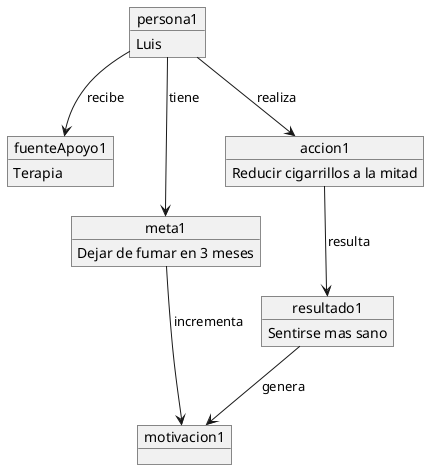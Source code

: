 @startuml Motivacion para dejar de fumar

object persona1 {
    Luis
}

object fuenteApoyo1 {
    Terapia
}

object meta1 {
    Dejar de fumar en 3 meses
}

object accion1 {
    Reducir cigarrillos a la mitad
}

object resultado1 {
    Sentirse mas sano
}

object motivacion1 {
}

persona1 --> fuenteApoyo1 : recibe
persona1 --> meta1 : tiene
persona1 --> accion1 : realiza


meta1 --> motivacion1 : incrementa

accion1 --> resultado1 : resulta
resultado1 --> motivacion1 : genera

@enduml
